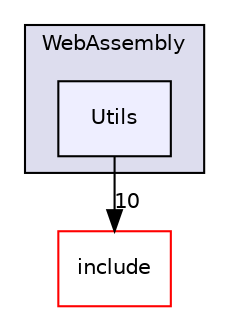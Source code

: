 digraph "lib/Target/WebAssembly/Utils" {
  bgcolor=transparent;
  compound=true
  node [ fontsize="10", fontname="Helvetica"];
  edge [ labelfontsize="10", labelfontname="Helvetica"];
  subgraph clusterdir_96ba75976c22f2500bfbc06f8c4c2b70 {
    graph [ bgcolor="#ddddee", pencolor="black", label="WebAssembly" fontname="Helvetica", fontsize="10", URL="dir_96ba75976c22f2500bfbc06f8c4c2b70.html"]
  dir_6a7db417a5467ab10a1e212c66abd3bf [shape=box, label="Utils", style="filled", fillcolor="#eeeeff", pencolor="black", URL="dir_6a7db417a5467ab10a1e212c66abd3bf.html"];
  }
  dir_d44c64559bbebec7f509842c48db8b23 [shape=box label="include" color="red" URL="dir_d44c64559bbebec7f509842c48db8b23.html"];
  dir_6a7db417a5467ab10a1e212c66abd3bf->dir_d44c64559bbebec7f509842c48db8b23 [headlabel="10", labeldistance=1.5 headhref="dir_000205_000001.html"];
}
